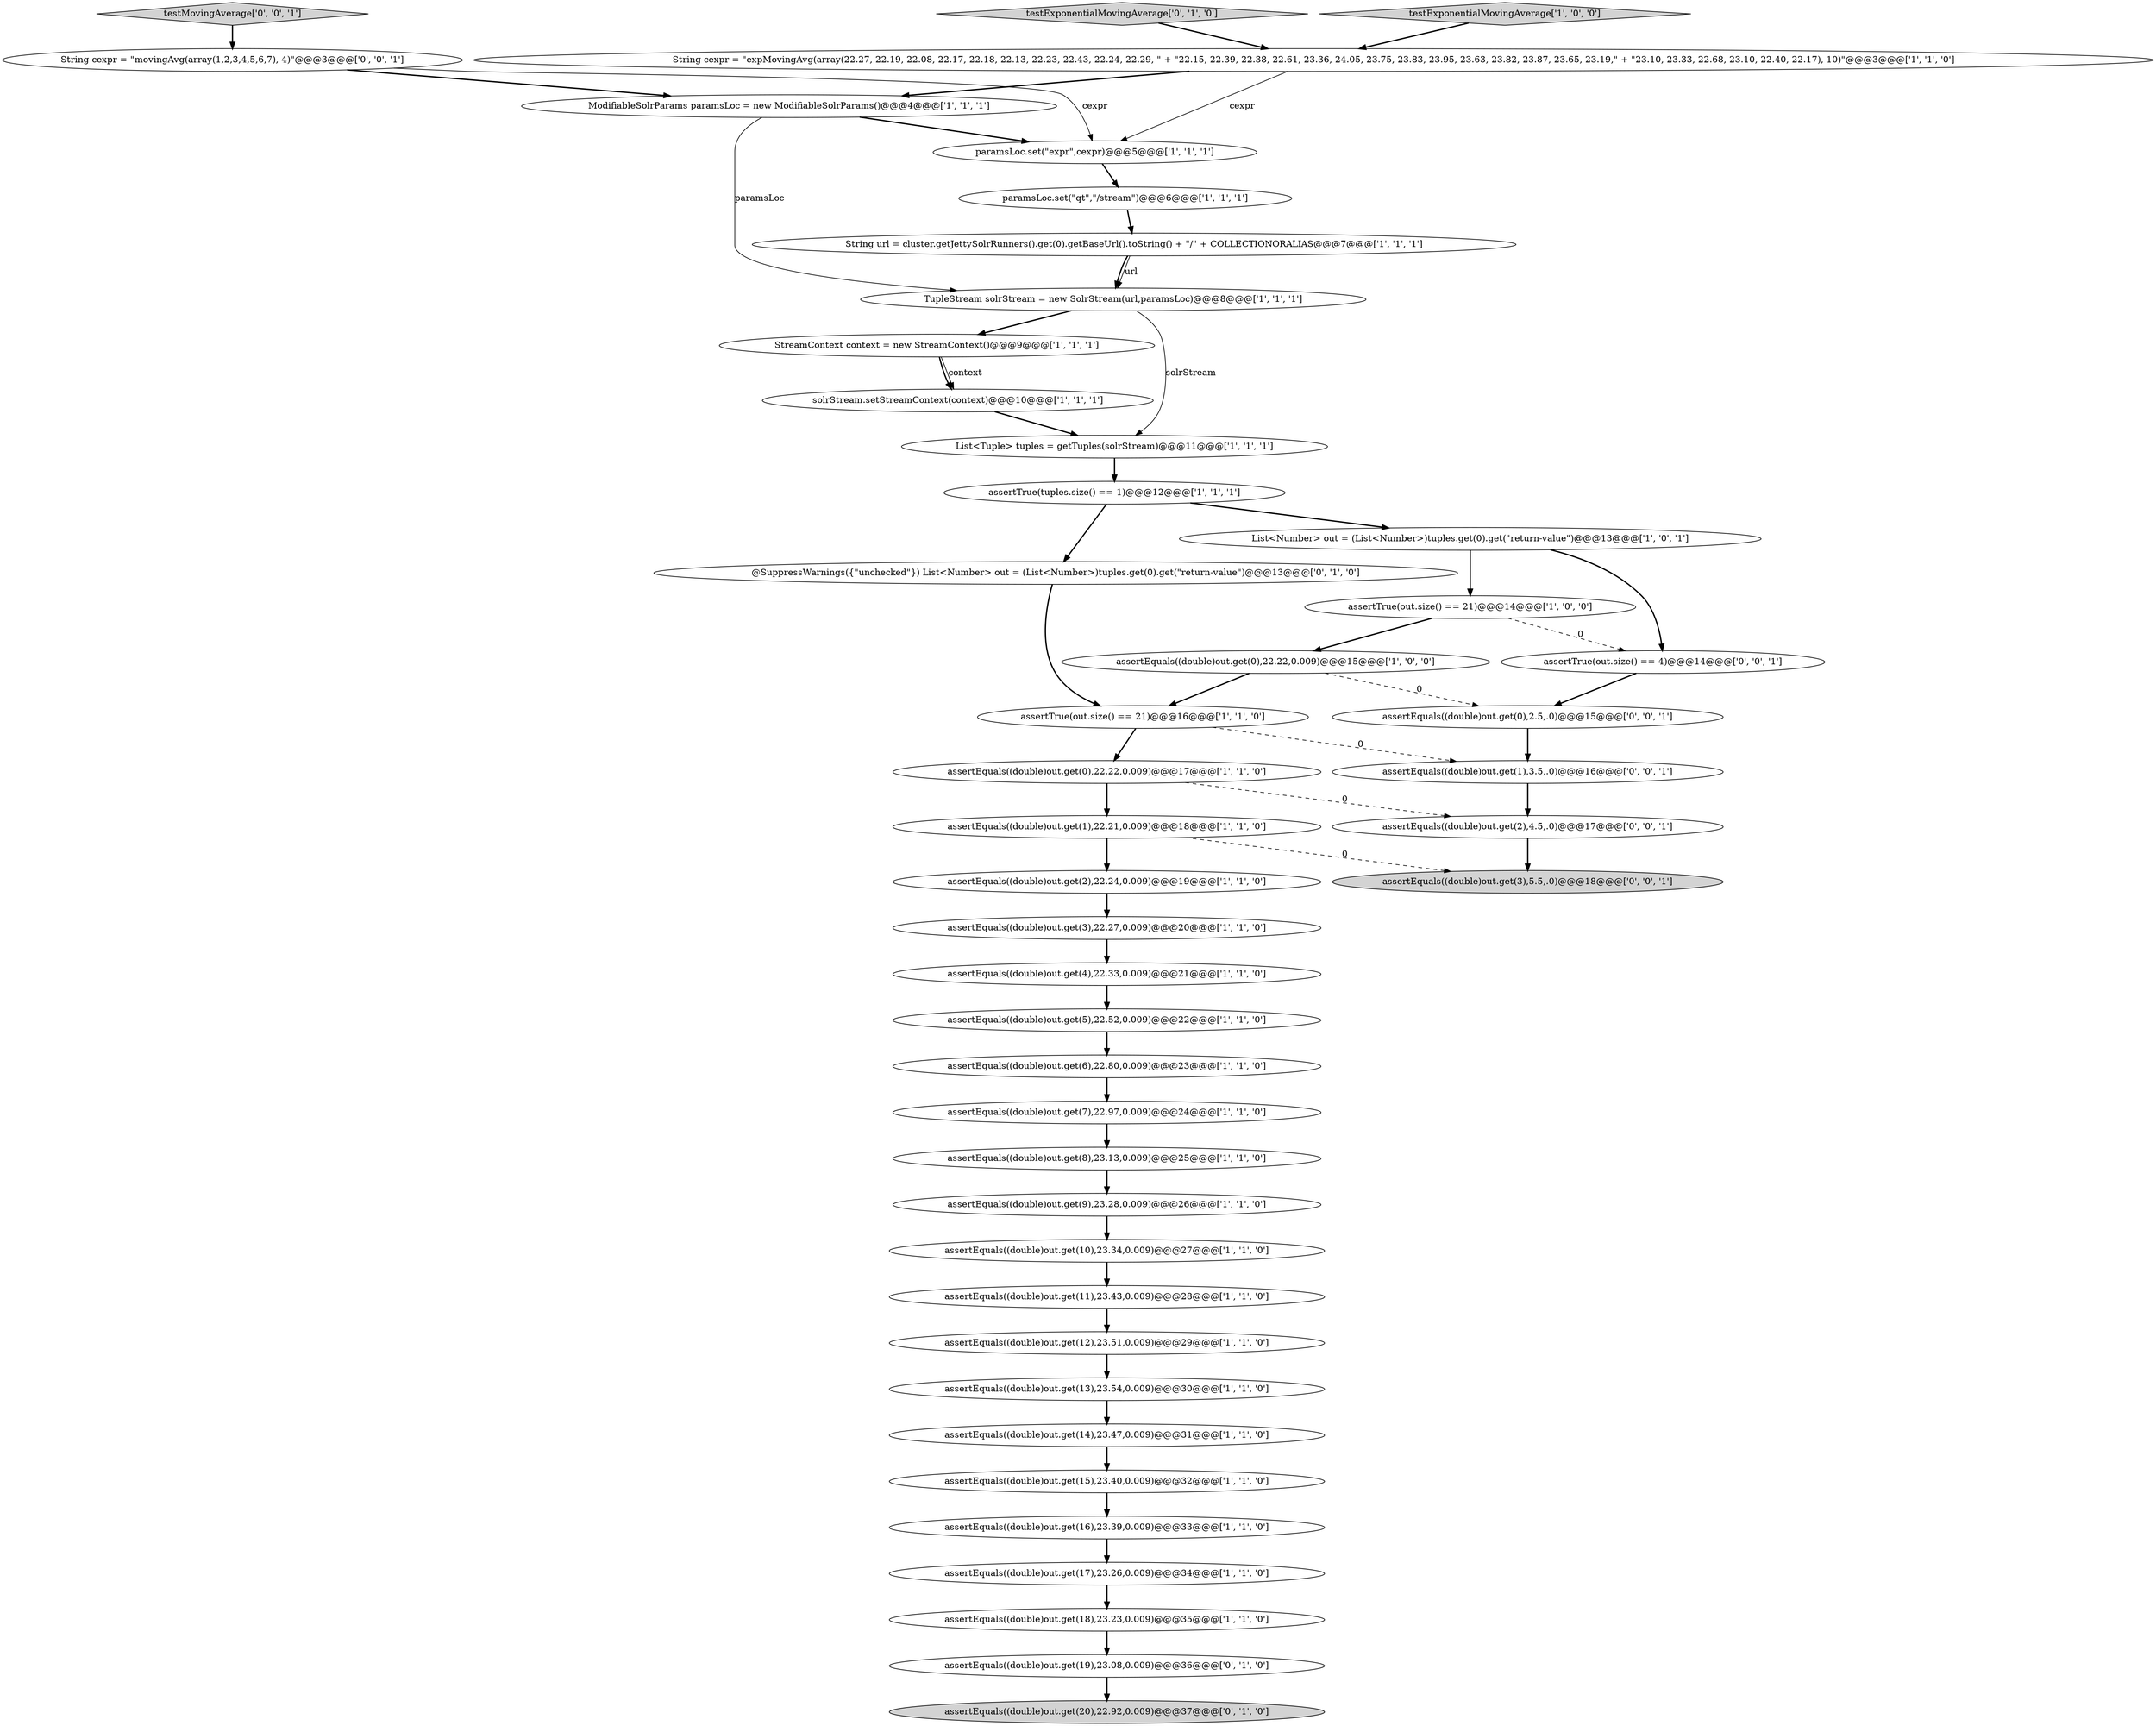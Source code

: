 digraph {
44 [style = filled, label = "assertEquals((double)out.get(0),2.5,.0)@@@15@@@['0', '0', '1']", fillcolor = white, shape = ellipse image = "AAA0AAABBB3BBB"];
38 [style = filled, label = "assertEquals((double)out.get(3),5.5,.0)@@@18@@@['0', '0', '1']", fillcolor = lightgray, shape = ellipse image = "AAA0AAABBB3BBB"];
33 [style = filled, label = "assertEquals((double)out.get(14),23.47,0.009)@@@31@@@['1', '1', '0']", fillcolor = white, shape = ellipse image = "AAA0AAABBB1BBB"];
10 [style = filled, label = "assertEquals((double)out.get(2),22.24,0.009)@@@19@@@['1', '1', '0']", fillcolor = white, shape = ellipse image = "AAA0AAABBB1BBB"];
36 [style = filled, label = "assertEquals((double)out.get(19),23.08,0.009)@@@36@@@['0', '1', '0']", fillcolor = white, shape = ellipse image = "AAA0AAABBB2BBB"];
34 [style = filled, label = "testExponentialMovingAverage['0', '1', '0']", fillcolor = lightgray, shape = diamond image = "AAA0AAABBB2BBB"];
40 [style = filled, label = "String cexpr = \"movingAvg(array(1,2,3,4,5,6,7), 4)\"@@@3@@@['0', '0', '1']", fillcolor = white, shape = ellipse image = "AAA0AAABBB3BBB"];
35 [style = filled, label = "@SuppressWarnings({\"unchecked\"}) List<Number> out = (List<Number>)tuples.get(0).get(\"return-value\")@@@13@@@['0', '1', '0']", fillcolor = white, shape = ellipse image = "AAA0AAABBB2BBB"];
15 [style = filled, label = "List<Number> out = (List<Number>)tuples.get(0).get(\"return-value\")@@@13@@@['1', '0', '1']", fillcolor = white, shape = ellipse image = "AAA0AAABBB1BBB"];
13 [style = filled, label = "solrStream.setStreamContext(context)@@@10@@@['1', '1', '1']", fillcolor = white, shape = ellipse image = "AAA0AAABBB1BBB"];
32 [style = filled, label = "assertEquals((double)out.get(10),23.34,0.009)@@@27@@@['1', '1', '0']", fillcolor = white, shape = ellipse image = "AAA0AAABBB1BBB"];
22 [style = filled, label = "String url = cluster.getJettySolrRunners().get(0).getBaseUrl().toString() + \"/\" + COLLECTIONORALIAS@@@7@@@['1', '1', '1']", fillcolor = white, shape = ellipse image = "AAA0AAABBB1BBB"];
3 [style = filled, label = "TupleStream solrStream = new SolrStream(url,paramsLoc)@@@8@@@['1', '1', '1']", fillcolor = white, shape = ellipse image = "AAA0AAABBB1BBB"];
12 [style = filled, label = "assertEquals((double)out.get(0),22.22,0.009)@@@15@@@['1', '0', '0']", fillcolor = white, shape = ellipse image = "AAA0AAABBB1BBB"];
7 [style = filled, label = "paramsLoc.set(\"expr\",cexpr)@@@5@@@['1', '1', '1']", fillcolor = white, shape = ellipse image = "AAA0AAABBB1BBB"];
16 [style = filled, label = "assertEquals((double)out.get(8),23.13,0.009)@@@25@@@['1', '1', '0']", fillcolor = white, shape = ellipse image = "AAA0AAABBB1BBB"];
9 [style = filled, label = "String cexpr = \"expMovingAvg(array(22.27, 22.19, 22.08, 22.17, 22.18, 22.13, 22.23, 22.43, 22.24, 22.29, \" + \"22.15, 22.39, 22.38, 22.61, 23.36, 24.05, 23.75, 23.83, 23.95, 23.63, 23.82, 23.87, 23.65, 23.19,\" + \"23.10, 23.33, 22.68, 23.10, 22.40, 22.17), 10)\"@@@3@@@['1', '1', '0']", fillcolor = white, shape = ellipse image = "AAA0AAABBB1BBB"];
1 [style = filled, label = "assertEquals((double)out.get(1),22.21,0.009)@@@18@@@['1', '1', '0']", fillcolor = white, shape = ellipse image = "AAA0AAABBB1BBB"];
21 [style = filled, label = "testExponentialMovingAverage['1', '0', '0']", fillcolor = lightgray, shape = diamond image = "AAA0AAABBB1BBB"];
42 [style = filled, label = "assertEquals((double)out.get(1),3.5,.0)@@@16@@@['0', '0', '1']", fillcolor = white, shape = ellipse image = "AAA0AAABBB3BBB"];
0 [style = filled, label = "List<Tuple> tuples = getTuples(solrStream)@@@11@@@['1', '1', '1']", fillcolor = white, shape = ellipse image = "AAA0AAABBB1BBB"];
8 [style = filled, label = "assertEquals((double)out.get(17),23.26,0.009)@@@34@@@['1', '1', '0']", fillcolor = white, shape = ellipse image = "AAA0AAABBB1BBB"];
31 [style = filled, label = "assertEquals((double)out.get(0),22.22,0.009)@@@17@@@['1', '1', '0']", fillcolor = white, shape = ellipse image = "AAA0AAABBB1BBB"];
37 [style = filled, label = "assertEquals((double)out.get(20),22.92,0.009)@@@37@@@['0', '1', '0']", fillcolor = lightgray, shape = ellipse image = "AAA0AAABBB2BBB"];
39 [style = filled, label = "assertTrue(out.size() == 4)@@@14@@@['0', '0', '1']", fillcolor = white, shape = ellipse image = "AAA0AAABBB3BBB"];
30 [style = filled, label = "assertTrue(out.size() == 21)@@@14@@@['1', '0', '0']", fillcolor = white, shape = ellipse image = "AAA0AAABBB1BBB"];
25 [style = filled, label = "assertEquals((double)out.get(18),23.23,0.009)@@@35@@@['1', '1', '0']", fillcolor = white, shape = ellipse image = "AAA0AAABBB1BBB"];
41 [style = filled, label = "testMovingAverage['0', '0', '1']", fillcolor = lightgray, shape = diamond image = "AAA0AAABBB3BBB"];
18 [style = filled, label = "StreamContext context = new StreamContext()@@@9@@@['1', '1', '1']", fillcolor = white, shape = ellipse image = "AAA0AAABBB1BBB"];
14 [style = filled, label = "assertTrue(tuples.size() == 1)@@@12@@@['1', '1', '1']", fillcolor = white, shape = ellipse image = "AAA0AAABBB1BBB"];
24 [style = filled, label = "assertEquals((double)out.get(5),22.52,0.009)@@@22@@@['1', '1', '0']", fillcolor = white, shape = ellipse image = "AAA0AAABBB1BBB"];
27 [style = filled, label = "assertEquals((double)out.get(11),23.43,0.009)@@@28@@@['1', '1', '0']", fillcolor = white, shape = ellipse image = "AAA0AAABBB1BBB"];
43 [style = filled, label = "assertEquals((double)out.get(2),4.5,.0)@@@17@@@['0', '0', '1']", fillcolor = white, shape = ellipse image = "AAA0AAABBB3BBB"];
26 [style = filled, label = "assertEquals((double)out.get(7),22.97,0.009)@@@24@@@['1', '1', '0']", fillcolor = white, shape = ellipse image = "AAA0AAABBB1BBB"];
19 [style = filled, label = "assertTrue(out.size() == 21)@@@16@@@['1', '1', '0']", fillcolor = white, shape = ellipse image = "AAA0AAABBB1BBB"];
6 [style = filled, label = "assertEquals((double)out.get(4),22.33,0.009)@@@21@@@['1', '1', '0']", fillcolor = white, shape = ellipse image = "AAA0AAABBB1BBB"];
4 [style = filled, label = "assertEquals((double)out.get(13),23.54,0.009)@@@30@@@['1', '1', '0']", fillcolor = white, shape = ellipse image = "AAA0AAABBB1BBB"];
2 [style = filled, label = "assertEquals((double)out.get(12),23.51,0.009)@@@29@@@['1', '1', '0']", fillcolor = white, shape = ellipse image = "AAA0AAABBB1BBB"];
17 [style = filled, label = "assertEquals((double)out.get(9),23.28,0.009)@@@26@@@['1', '1', '0']", fillcolor = white, shape = ellipse image = "AAA0AAABBB1BBB"];
28 [style = filled, label = "assertEquals((double)out.get(15),23.40,0.009)@@@32@@@['1', '1', '0']", fillcolor = white, shape = ellipse image = "AAA0AAABBB1BBB"];
11 [style = filled, label = "assertEquals((double)out.get(16),23.39,0.009)@@@33@@@['1', '1', '0']", fillcolor = white, shape = ellipse image = "AAA0AAABBB1BBB"];
23 [style = filled, label = "assertEquals((double)out.get(3),22.27,0.009)@@@20@@@['1', '1', '0']", fillcolor = white, shape = ellipse image = "AAA0AAABBB1BBB"];
5 [style = filled, label = "paramsLoc.set(\"qt\",\"/stream\")@@@6@@@['1', '1', '1']", fillcolor = white, shape = ellipse image = "AAA0AAABBB1BBB"];
20 [style = filled, label = "assertEquals((double)out.get(6),22.80,0.009)@@@23@@@['1', '1', '0']", fillcolor = white, shape = ellipse image = "AAA0AAABBB1BBB"];
29 [style = filled, label = "ModifiableSolrParams paramsLoc = new ModifiableSolrParams()@@@4@@@['1', '1', '1']", fillcolor = white, shape = ellipse image = "AAA0AAABBB1BBB"];
44->42 [style = bold, label=""];
34->9 [style = bold, label=""];
42->43 [style = bold, label=""];
3->0 [style = solid, label="solrStream"];
30->39 [style = dashed, label="0"];
39->44 [style = bold, label=""];
14->35 [style = bold, label=""];
19->31 [style = bold, label=""];
20->26 [style = bold, label=""];
25->36 [style = bold, label=""];
33->28 [style = bold, label=""];
28->11 [style = bold, label=""];
31->43 [style = dashed, label="0"];
35->19 [style = bold, label=""];
32->27 [style = bold, label=""];
6->24 [style = bold, label=""];
15->30 [style = bold, label=""];
31->1 [style = bold, label=""];
16->17 [style = bold, label=""];
17->32 [style = bold, label=""];
4->33 [style = bold, label=""];
2->4 [style = bold, label=""];
3->18 [style = bold, label=""];
24->20 [style = bold, label=""];
40->7 [style = solid, label="cexpr"];
22->3 [style = bold, label=""];
26->16 [style = bold, label=""];
40->29 [style = bold, label=""];
7->5 [style = bold, label=""];
0->14 [style = bold, label=""];
30->12 [style = bold, label=""];
21->9 [style = bold, label=""];
43->38 [style = bold, label=""];
41->40 [style = bold, label=""];
29->3 [style = solid, label="paramsLoc"];
10->23 [style = bold, label=""];
23->6 [style = bold, label=""];
15->39 [style = bold, label=""];
18->13 [style = bold, label=""];
12->44 [style = dashed, label="0"];
29->7 [style = bold, label=""];
11->8 [style = bold, label=""];
1->38 [style = dashed, label="0"];
14->15 [style = bold, label=""];
36->37 [style = bold, label=""];
9->7 [style = solid, label="cexpr"];
12->19 [style = bold, label=""];
9->29 [style = bold, label=""];
5->22 [style = bold, label=""];
1->10 [style = bold, label=""];
8->25 [style = bold, label=""];
27->2 [style = bold, label=""];
22->3 [style = solid, label="url"];
19->42 [style = dashed, label="0"];
13->0 [style = bold, label=""];
18->13 [style = solid, label="context"];
}

